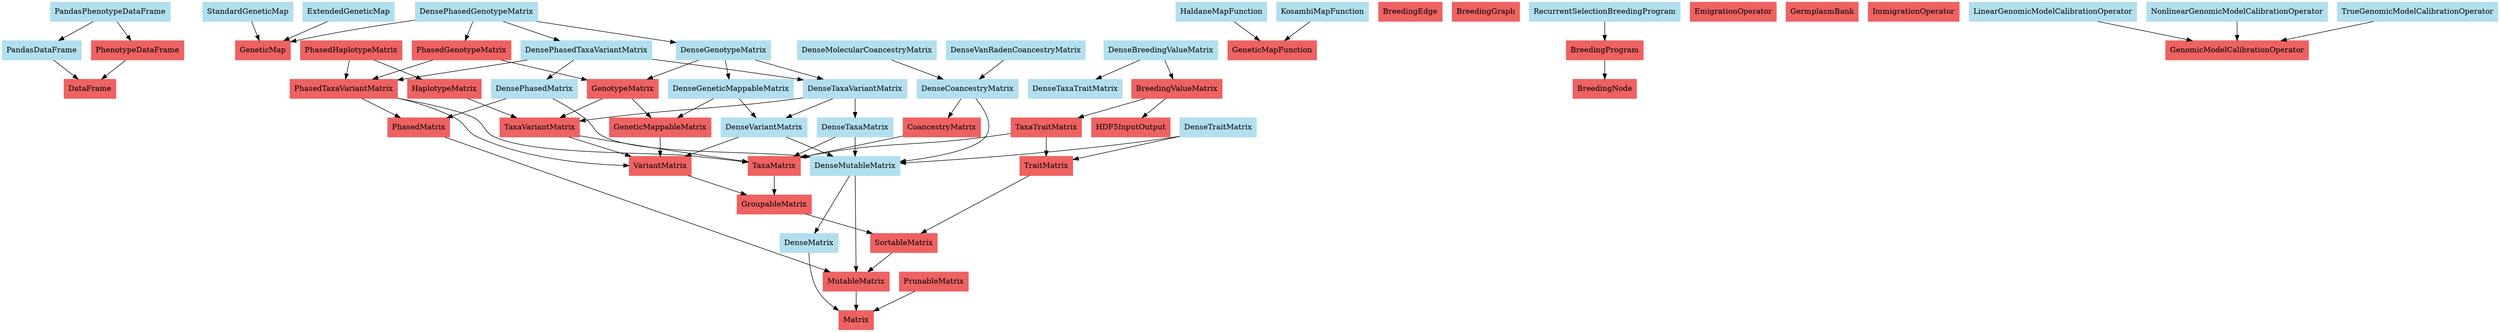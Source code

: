 digraph pybropt_arch {
	DataFrame [color="#EE6262" shape=box style=filled]
	PandasDataFrame [color=lightblue2 shape=box style=filled]
	HDF5InputOutput [color="#EE6262" shape=box style=filled]
	DenseMatrix [color=lightblue2 shape=box style=filled]
	DenseMutableMatrix [color=lightblue2 shape=box style=filled]
	DensePhasedMatrix [color=lightblue2 shape=box style=filled]
	DensePhasedTaxaVariantMatrix [color=lightblue2 shape=box style=filled]
	DenseTaxaMatrix [color=lightblue2 shape=box style=filled]
	DenseTaxaTraitMatrix [color=lightblue2 shape=box style=filled]
	DenseTaxaVariantMatrix [color=lightblue2 shape=box style=filled]
	DenseTraitMatrix [color=lightblue2 shape=box style=filled]
	DenseVariantMatrix [color=lightblue2 shape=box style=filled]
	GroupableMatrix [color="#EE6262" shape=box style=filled]
	Matrix [color="#EE6262" shape=box style=filled]
	MutableMatrix [color="#EE6262" shape=box style=filled]
	PhasedMatrix [color="#EE6262" shape=box style=filled]
	PhasedTaxaVariantMatrix [color="#EE6262" shape=box style=filled]
	PrunableMatrix [color="#EE6262" shape=box style=filled]
	SortableMatrix [color="#EE6262" shape=box style=filled]
	TaxaMatrix [color="#EE6262" shape=box style=filled]
	TaxaTraitMatrix [color="#EE6262" shape=box style=filled]
	TaxaVariantMatrix [color="#EE6262" shape=box style=filled]
	TraitMatrix [color="#EE6262" shape=box style=filled]
	VariantMatrix [color="#EE6262" shape=box style=filled]
	BreedingValueMatrix [color="#EE6262" shape=box style=filled]
	DenseBreedingValueMatrix [color=lightblue2 shape=box style=filled]
	CoancestryMatrix [color="#EE6262" shape=box style=filled]
	DenseCoancestryMatrix [color=lightblue2 shape=box style=filled]
	DenseMolecularCoancestryMatrix [color=lightblue2 shape=box style=filled]
	DenseVanRadenCoancestryMatrix [color=lightblue2 shape=box style=filled]
	DenseGeneticMappableMatrix [color=lightblue2 shape=box style=filled]
	ExtendedGeneticMap [color=lightblue2 shape=box style=filled]
	GeneticMap [color="#EE6262" shape=box style=filled]
	GeneticMapFunction [color="#EE6262" shape=box style=filled]
	GeneticMappableMatrix [color="#EE6262" shape=box style=filled]
	HaldaneMapFunction [color=lightblue2 shape=box style=filled]
	KosambiMapFunction [color=lightblue2 shape=box style=filled]
	StandardGeneticMap [color=lightblue2 shape=box style=filled]
	DenseGenotypeMatrix [color=lightblue2 shape=box style=filled]
	DensePhasedGenotypeMatrix [color=lightblue2 shape=box style=filled]
	GenotypeMatrix [color="#EE6262" shape=box style=filled]
	HaplotypeMatrix [color="#EE6262" shape=box style=filled]
	PhasedGenotypeMatrix [color="#EE6262" shape=box style=filled]
	PhasedHaplotypeMatrix [color="#EE6262" shape=box style=filled]
	PandasPhenotypeDataFrame [color=lightblue2 shape=box style=filled]
	PhenotypeDataFrame [color="#EE6262" shape=box style=filled]
	BreedingEdge [color="#EE6262" shape=box style=filled]
	BreedingGraph [color="#EE6262" shape=box style=filled]
	BreedingNode [color="#EE6262" shape=box style=filled]
	BreedingProgram [color="#EE6262" shape=box style=filled]
	EmigrationOperator [color="#EE6262" shape=box style=filled]
	GermplasmBank [color="#EE6262" shape=box style=filled]
	ImmigrationOperator [color="#EE6262" shape=box style=filled]
	RecurrentSelectionBreedingProgram [color=lightblue2 shape=box style=filled]
	GenomicModelCalibrationOperator [color="#EE6262" shape=box style=filled]
	LinearGenomicModelCalibrationOperator [color=lightblue2 shape=box style=filled]
	NonlinearGenomicModelCalibrationOperator [color=lightblue2 shape=box style=filled]
	TrueGenomicModelCalibrationOperator [color=lightblue2 shape=box style=filled]
	PandasDataFrame -> DataFrame
	DenseMatrix -> Matrix
	DenseMutableMatrix -> DenseMatrix
	DenseMutableMatrix -> MutableMatrix
	DensePhasedMatrix -> DenseMutableMatrix
	DensePhasedMatrix -> PhasedMatrix
	DensePhasedTaxaVariantMatrix -> DenseTaxaVariantMatrix
	DensePhasedTaxaVariantMatrix -> DensePhasedMatrix
	DensePhasedTaxaVariantMatrix -> PhasedTaxaVariantMatrix
	DenseTaxaMatrix -> DenseMutableMatrix
	DenseTaxaMatrix -> TaxaMatrix
	DenseTaxaVariantMatrix -> DenseTaxaMatrix
	DenseTaxaVariantMatrix -> DenseVariantMatrix
	DenseTaxaVariantMatrix -> TaxaVariantMatrix
	DenseTraitMatrix -> DenseMutableMatrix
	DenseTraitMatrix -> TraitMatrix
	DenseVariantMatrix -> DenseMutableMatrix
	DenseVariantMatrix -> VariantMatrix
	GroupableMatrix -> SortableMatrix
	MutableMatrix -> Matrix
	PhasedMatrix -> MutableMatrix
	PhasedTaxaVariantMatrix -> PhasedMatrix
	PhasedTaxaVariantMatrix -> TaxaMatrix
	PhasedTaxaVariantMatrix -> VariantMatrix
	PrunableMatrix -> Matrix
	SortableMatrix -> MutableMatrix
	TaxaMatrix -> GroupableMatrix
	TaxaTraitMatrix -> TaxaMatrix
	TaxaTraitMatrix -> TraitMatrix
	TaxaVariantMatrix -> TaxaMatrix
	TaxaVariantMatrix -> VariantMatrix
	TraitMatrix -> SortableMatrix
	VariantMatrix -> GroupableMatrix
	BreedingValueMatrix -> TaxaTraitMatrix
	BreedingValueMatrix -> HDF5InputOutput
	DenseBreedingValueMatrix -> DenseTaxaTraitMatrix
	DenseBreedingValueMatrix -> BreedingValueMatrix
	CoancestryMatrix -> TaxaMatrix
	DenseCoancestryMatrix -> DenseMutableMatrix
	DenseCoancestryMatrix -> CoancestryMatrix
	DenseMolecularCoancestryMatrix -> DenseCoancestryMatrix
	DenseVanRadenCoancestryMatrix -> DenseCoancestryMatrix
	DenseGeneticMappableMatrix -> DenseVariantMatrix
	DenseGeneticMappableMatrix -> GeneticMappableMatrix
	ExtendedGeneticMap -> GeneticMap
	GeneticMappableMatrix -> VariantMatrix
	HaldaneMapFunction -> GeneticMapFunction
	KosambiMapFunction -> GeneticMapFunction
	StandardGeneticMap -> GeneticMap
	DenseGenotypeMatrix -> DenseTaxaVariantMatrix
	DenseGenotypeMatrix -> DenseGeneticMappableMatrix
	DenseGenotypeMatrix -> GenotypeMatrix
	DensePhasedGenotypeMatrix -> DenseGenotypeMatrix
	DensePhasedGenotypeMatrix -> DensePhasedTaxaVariantMatrix
	DensePhasedGenotypeMatrix -> PhasedGenotypeMatrix
	DensePhasedGenotypeMatrix -> GeneticMap
	GenotypeMatrix -> TaxaVariantMatrix
	GenotypeMatrix -> GeneticMappableMatrix
	HaplotypeMatrix -> TaxaVariantMatrix
	PhasedGenotypeMatrix -> GenotypeMatrix
	PhasedGenotypeMatrix -> PhasedTaxaVariantMatrix
	PhasedHaplotypeMatrix -> PhasedTaxaVariantMatrix
	PhasedHaplotypeMatrix -> HaplotypeMatrix
	PandasPhenotypeDataFrame -> PandasDataFrame
	PandasPhenotypeDataFrame -> PhenotypeDataFrame
	PhenotypeDataFrame -> DataFrame
	BreedingProgram -> BreedingNode
	RecurrentSelectionBreedingProgram -> BreedingProgram
	LinearGenomicModelCalibrationOperator -> GenomicModelCalibrationOperator
	NonlinearGenomicModelCalibrationOperator -> GenomicModelCalibrationOperator
	TrueGenomicModelCalibrationOperator -> GenomicModelCalibrationOperator
}
